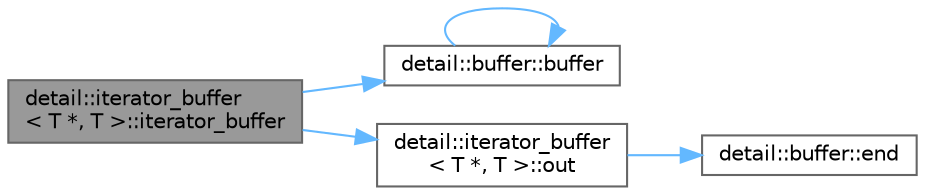 digraph "detail::iterator_buffer&lt; T *, T &gt;::iterator_buffer"
{
 // LATEX_PDF_SIZE
  bgcolor="transparent";
  edge [fontname=Helvetica,fontsize=10,labelfontname=Helvetica,labelfontsize=10];
  node [fontname=Helvetica,fontsize=10,shape=box,height=0.2,width=0.4];
  rankdir="LR";
  Node1 [id="Node000001",label="detail::iterator_buffer\l\< T *, T \>::iterator_buffer",height=0.2,width=0.4,color="gray40", fillcolor="grey60", style="filled", fontcolor="black",tooltip=" "];
  Node1 -> Node2 [id="edge5_Node000001_Node000002",color="steelblue1",style="solid",tooltip=" "];
  Node2 [id="Node000002",label="detail::buffer::buffer",height=0.2,width=0.4,color="grey40", fillcolor="white", style="filled",URL="$classdetail_1_1buffer.html#a00e1cc577f5d24dbbb494b8fc8569946",tooltip=" "];
  Node2 -> Node2 [id="edge6_Node000002_Node000002",color="steelblue1",style="solid",tooltip=" "];
  Node1 -> Node3 [id="edge7_Node000001_Node000003",color="steelblue1",style="solid",tooltip=" "];
  Node3 [id="Node000003",label="detail::iterator_buffer\l\< T *, T \>::out",height=0.2,width=0.4,color="grey40", fillcolor="white", style="filled",URL="$classdetail_1_1iterator__buffer_3_01_t_01_5_00_01_t_01_4.html#a530df2b77f28bbe742dfe185c7782fa4",tooltip=" "];
  Node3 -> Node4 [id="edge8_Node000003_Node000004",color="steelblue1",style="solid",tooltip=" "];
  Node4 [id="Node000004",label="detail::buffer::end",height=0.2,width=0.4,color="grey40", fillcolor="white", style="filled",URL="$classdetail_1_1buffer.html#ac2b183d544845677a3b7d1137b17d16d",tooltip=" "];
}

